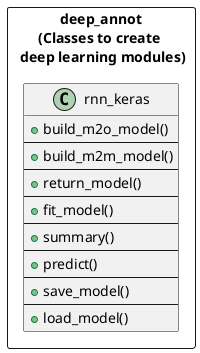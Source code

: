 @startuml
package "deep_annot\n(Classes to create \n deep learning modules)" <<Rectangle>> {
    
  class rnn_keras{
    + build_m2o_model()
    --
    + build_m2m_model()
    --
    + return_model()
    --
    + fit_model()
    --
    + summary()
    --
    + predict()
    --
    + save_model()
    --
    + load_model()
  }

}
@enduml